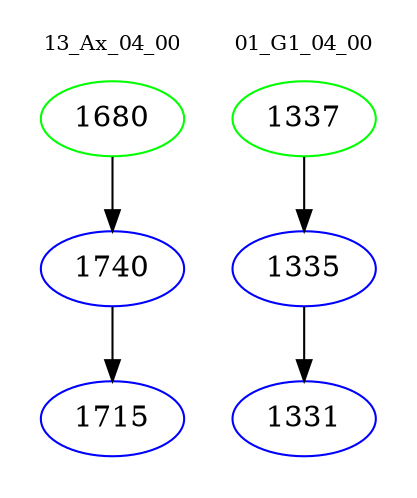 digraph{
subgraph cluster_0 {
color = white
label = "13_Ax_04_00";
fontsize=10;
T0_1680 [label="1680", color="green"]
T0_1680 -> T0_1740 [color="black"]
T0_1740 [label="1740", color="blue"]
T0_1740 -> T0_1715 [color="black"]
T0_1715 [label="1715", color="blue"]
}
subgraph cluster_1 {
color = white
label = "01_G1_04_00";
fontsize=10;
T1_1337 [label="1337", color="green"]
T1_1337 -> T1_1335 [color="black"]
T1_1335 [label="1335", color="blue"]
T1_1335 -> T1_1331 [color="black"]
T1_1331 [label="1331", color="blue"]
}
}

